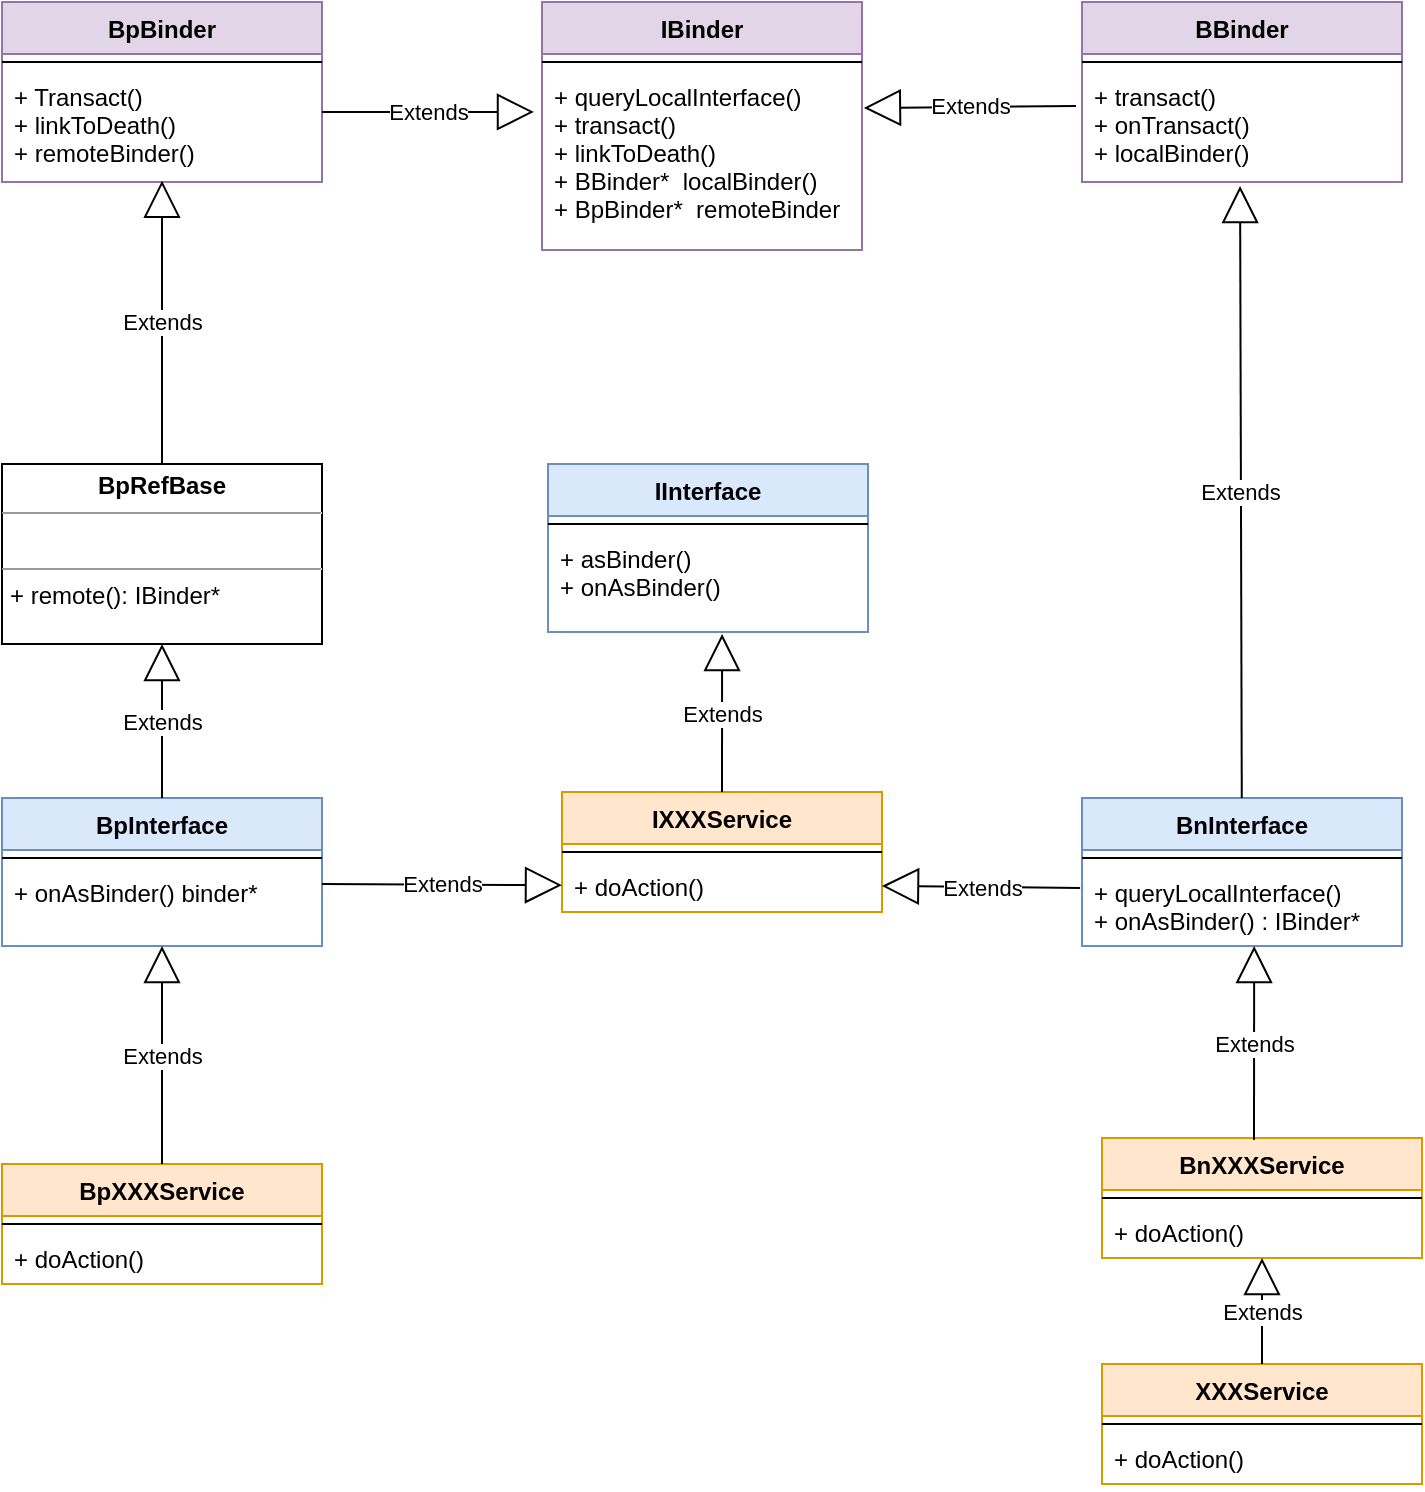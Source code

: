 <mxfile version="10.7.1" type="github"><diagram id="wURvKaP-HHOi7LxVtHhX" name="Page-1"><mxGraphModel dx="1394" dy="715" grid="1" gridSize="10" guides="1" tooltips="1" connect="1" arrows="1" fold="1" page="1" pageScale="1" pageWidth="850" pageHeight="1100" math="0" shadow="0"><root><mxCell id="0"/><mxCell id="1" parent="0"/><mxCell id="1XvnTww1lKkyvkk8hLBV-5" value="IBinder" style="swimlane;fontStyle=1;align=center;verticalAlign=top;childLayout=stackLayout;horizontal=1;startSize=26;horizontalStack=0;resizeParent=1;resizeParentMax=0;resizeLast=0;collapsible=1;marginBottom=0;fillColor=#e1d5e7;strokeColor=#9673a6;" parent="1" vertex="1"><mxGeometry x="310" y="69" width="160" height="124" as="geometry"/></mxCell><mxCell id="1XvnTww1lKkyvkk8hLBV-7" value="" style="line;strokeWidth=1;fillColor=none;align=left;verticalAlign=middle;spacingTop=-1;spacingLeft=3;spacingRight=3;rotatable=0;labelPosition=right;points=[];portConstraint=eastwest;" parent="1XvnTww1lKkyvkk8hLBV-5" vertex="1"><mxGeometry y="26" width="160" height="8" as="geometry"/></mxCell><mxCell id="1XvnTww1lKkyvkk8hLBV-8" value="+ queryLocalInterface()&#10;+ transact()&#10;+ linkToDeath()&#10;+ BBinder*  localBinder()&#10;+ BpBinder*  remoteBinder" style="text;strokeColor=none;fillColor=none;align=left;verticalAlign=top;spacingLeft=4;spacingRight=4;overflow=hidden;rotatable=0;points=[[0,0.5],[1,0.5]];portConstraint=eastwest;" parent="1XvnTww1lKkyvkk8hLBV-5" vertex="1"><mxGeometry y="34" width="160" height="90" as="geometry"/></mxCell><mxCell id="1XvnTww1lKkyvkk8hLBV-9" value="BpBinder" style="swimlane;fontStyle=1;align=center;verticalAlign=top;childLayout=stackLayout;horizontal=1;startSize=26;horizontalStack=0;resizeParent=1;resizeParentMax=0;resizeLast=0;collapsible=1;marginBottom=0;fillColor=#e1d5e7;strokeColor=#9673a6;" parent="1" vertex="1"><mxGeometry x="40" y="69" width="160" height="90" as="geometry"/></mxCell><mxCell id="1XvnTww1lKkyvkk8hLBV-11" value="" style="line;strokeWidth=1;fillColor=none;align=left;verticalAlign=middle;spacingTop=-1;spacingLeft=3;spacingRight=3;rotatable=0;labelPosition=right;points=[];portConstraint=eastwest;" parent="1XvnTww1lKkyvkk8hLBV-9" vertex="1"><mxGeometry y="26" width="160" height="8" as="geometry"/></mxCell><mxCell id="1XvnTww1lKkyvkk8hLBV-12" value="+ Transact()&#10;+ linkToDeath()&#10;+ remoteBinder()&#10;" style="text;strokeColor=none;fillColor=none;align=left;verticalAlign=top;spacingLeft=4;spacingRight=4;overflow=hidden;rotatable=0;points=[[0,0.5],[1,0.5]];portConstraint=eastwest;" parent="1XvnTww1lKkyvkk8hLBV-9" vertex="1"><mxGeometry y="34" width="160" height="56" as="geometry"/></mxCell><mxCell id="h3hloGffC1mUpb_YC3zD-1" value="BBinder&#10;&#10;" style="swimlane;fontStyle=1;align=center;verticalAlign=top;childLayout=stackLayout;horizontal=1;startSize=26;horizontalStack=0;resizeParent=1;resizeParentMax=0;resizeLast=0;collapsible=1;marginBottom=0;fillColor=#e1d5e7;strokeColor=#9673a6;" parent="1" vertex="1"><mxGeometry x="580" y="69" width="160" height="90" as="geometry"/></mxCell><mxCell id="h3hloGffC1mUpb_YC3zD-3" value="" style="line;strokeWidth=1;fillColor=none;align=left;verticalAlign=middle;spacingTop=-1;spacingLeft=3;spacingRight=3;rotatable=0;labelPosition=right;points=[];portConstraint=eastwest;" parent="h3hloGffC1mUpb_YC3zD-1" vertex="1"><mxGeometry y="26" width="160" height="8" as="geometry"/></mxCell><mxCell id="h3hloGffC1mUpb_YC3zD-4" value="+ transact()&#10;+ onTransact()&#10;+ localBinder()&#10;" style="text;strokeColor=none;fillColor=none;align=left;verticalAlign=top;spacingLeft=4;spacingRight=4;overflow=hidden;rotatable=0;points=[[0,0.5],[1,0.5]];portConstraint=eastwest;" parent="h3hloGffC1mUpb_YC3zD-1" vertex="1"><mxGeometry y="34" width="160" height="56" as="geometry"/></mxCell><mxCell id="6F38ClPS7UuBXqECn1gI-2" value="Extends" style="endArrow=block;endSize=16;endFill=0;html=1;entryX=1.006;entryY=0.211;entryDx=0;entryDy=0;exitX=-0.019;exitY=0.321;exitDx=0;exitDy=0;entryPerimeter=0;exitPerimeter=0;" parent="1" source="h3hloGffC1mUpb_YC3zD-4" target="1XvnTww1lKkyvkk8hLBV-8" edge="1"><mxGeometry width="160" relative="1" as="geometry"><mxPoint x="580" y="136" as="sourcePoint"/><mxPoint x="470" y="136" as="targetPoint"/></mxGeometry></mxCell><mxCell id="7MBTwV_X8QRFkhKn_ZTM-2" value="IInterface&#10;&#10;" style="swimlane;fontStyle=1;align=center;verticalAlign=top;childLayout=stackLayout;horizontal=1;startSize=26;horizontalStack=0;resizeParent=1;resizeParentMax=0;resizeLast=0;collapsible=1;marginBottom=0;fillColor=#dae8fc;strokeColor=#6c8ebf;" vertex="1" parent="1"><mxGeometry x="313" y="300" width="160" height="84" as="geometry"/></mxCell><mxCell id="7MBTwV_X8QRFkhKn_ZTM-4" value="" style="line;strokeWidth=1;fillColor=none;align=left;verticalAlign=middle;spacingTop=-1;spacingLeft=3;spacingRight=3;rotatable=0;labelPosition=right;points=[];portConstraint=eastwest;" vertex="1" parent="7MBTwV_X8QRFkhKn_ZTM-2"><mxGeometry y="26" width="160" height="8" as="geometry"/></mxCell><mxCell id="7MBTwV_X8QRFkhKn_ZTM-5" value="+ asBinder()&#10;+ onAsBinder()&#10;" style="text;strokeColor=none;fillColor=none;align=left;verticalAlign=top;spacingLeft=4;spacingRight=4;overflow=hidden;rotatable=0;points=[[0,0.5],[1,0.5]];portConstraint=eastwest;" vertex="1" parent="7MBTwV_X8QRFkhKn_ZTM-2"><mxGeometry y="34" width="160" height="50" as="geometry"/></mxCell><mxCell id="7MBTwV_X8QRFkhKn_ZTM-6" value="IXXXService" style="swimlane;fontStyle=1;align=center;verticalAlign=top;childLayout=stackLayout;horizontal=1;startSize=26;horizontalStack=0;resizeParent=1;resizeParentMax=0;resizeLast=0;collapsible=1;marginBottom=0;fillColor=#ffe6cc;strokeColor=#d79b00;" vertex="1" parent="1"><mxGeometry x="320" y="464" width="160" height="60" as="geometry"/></mxCell><mxCell id="7MBTwV_X8QRFkhKn_ZTM-8" value="" style="line;strokeWidth=1;fillColor=none;align=left;verticalAlign=middle;spacingTop=-1;spacingLeft=3;spacingRight=3;rotatable=0;labelPosition=right;points=[];portConstraint=eastwest;" vertex="1" parent="7MBTwV_X8QRFkhKn_ZTM-6"><mxGeometry y="26" width="160" height="8" as="geometry"/></mxCell><mxCell id="7MBTwV_X8QRFkhKn_ZTM-9" value="+ doAction()" style="text;strokeColor=none;fillColor=none;align=left;verticalAlign=top;spacingLeft=4;spacingRight=4;overflow=hidden;rotatable=0;points=[[0,0.5],[1,0.5]];portConstraint=eastwest;" vertex="1" parent="7MBTwV_X8QRFkhKn_ZTM-6"><mxGeometry y="34" width="160" height="26" as="geometry"/></mxCell><mxCell id="7MBTwV_X8QRFkhKn_ZTM-11" value="BnInterface" style="swimlane;fontStyle=1;align=center;verticalAlign=top;childLayout=stackLayout;horizontal=1;startSize=26;horizontalStack=0;resizeParent=1;resizeParentMax=0;resizeLast=0;collapsible=1;marginBottom=0;fillColor=#dae8fc;strokeColor=#6c8ebf;" vertex="1" parent="1"><mxGeometry x="580" y="467" width="160" height="74" as="geometry"/></mxCell><mxCell id="7MBTwV_X8QRFkhKn_ZTM-13" value="" style="line;strokeWidth=1;fillColor=none;align=left;verticalAlign=middle;spacingTop=-1;spacingLeft=3;spacingRight=3;rotatable=0;labelPosition=right;points=[];portConstraint=eastwest;" vertex="1" parent="7MBTwV_X8QRFkhKn_ZTM-11"><mxGeometry y="26" width="160" height="8" as="geometry"/></mxCell><mxCell id="7MBTwV_X8QRFkhKn_ZTM-14" value="+ queryLocalInterface()&#10;+ onAsBinder() : IBinder*" style="text;strokeColor=none;fillColor=none;align=left;verticalAlign=top;spacingLeft=4;spacingRight=4;overflow=hidden;rotatable=0;points=[[0,0.5],[1,0.5]];portConstraint=eastwest;" vertex="1" parent="7MBTwV_X8QRFkhKn_ZTM-11"><mxGeometry y="34" width="160" height="40" as="geometry"/></mxCell><mxCell id="7MBTwV_X8QRFkhKn_ZTM-15" value="Extends" style="endArrow=block;endSize=16;endFill=0;html=1;entryX=0.494;entryY=1.036;entryDx=0;entryDy=0;entryPerimeter=0;" edge="1" parent="1" source="7MBTwV_X8QRFkhKn_ZTM-11" target="h3hloGffC1mUpb_YC3zD-4"><mxGeometry width="160" relative="1" as="geometry"><mxPoint x="630" y="600" as="sourcePoint"/><mxPoint x="790" y="600" as="targetPoint"/></mxGeometry></mxCell><mxCell id="7MBTwV_X8QRFkhKn_ZTM-16" value="Extends" style="endArrow=block;endSize=16;endFill=0;html=1;entryX=1;entryY=0.5;entryDx=0;entryDy=0;exitX=-0.006;exitY=0.275;exitDx=0;exitDy=0;exitPerimeter=0;" edge="1" parent="1" source="7MBTwV_X8QRFkhKn_ZTM-14" target="7MBTwV_X8QRFkhKn_ZTM-9"><mxGeometry width="160" relative="1" as="geometry"><mxPoint x="470" y="590" as="sourcePoint"/><mxPoint x="630" y="590" as="targetPoint"/></mxGeometry></mxCell><mxCell id="7MBTwV_X8QRFkhKn_ZTM-17" value="BpInterface" style="swimlane;fontStyle=1;align=center;verticalAlign=top;childLayout=stackLayout;horizontal=1;startSize=26;horizontalStack=0;resizeParent=1;resizeParentMax=0;resizeLast=0;collapsible=1;marginBottom=0;fillColor=#dae8fc;strokeColor=#6c8ebf;" vertex="1" parent="1"><mxGeometry x="40" y="467" width="160" height="74" as="geometry"/></mxCell><mxCell id="7MBTwV_X8QRFkhKn_ZTM-18" value="" style="line;strokeWidth=1;fillColor=none;align=left;verticalAlign=middle;spacingTop=-1;spacingLeft=3;spacingRight=3;rotatable=0;labelPosition=right;points=[];portConstraint=eastwest;" vertex="1" parent="7MBTwV_X8QRFkhKn_ZTM-17"><mxGeometry y="26" width="160" height="8" as="geometry"/></mxCell><mxCell id="7MBTwV_X8QRFkhKn_ZTM-20" value="Extends" style="endArrow=block;endSize=16;endFill=0;html=1;" edge="1" parent="7MBTwV_X8QRFkhKn_ZTM-17" target="7MBTwV_X8QRFkhKn_ZTM-9"><mxGeometry width="160" relative="1" as="geometry"><mxPoint x="160" y="43" as="sourcePoint"/><mxPoint x="290" y="43" as="targetPoint"/></mxGeometry></mxCell><mxCell id="7MBTwV_X8QRFkhKn_ZTM-19" value="+ onAsBinder() binder*" style="text;strokeColor=none;fillColor=none;align=left;verticalAlign=top;spacingLeft=4;spacingRight=4;overflow=hidden;rotatable=0;points=[[0,0.5],[1,0.5]];portConstraint=eastwest;" vertex="1" parent="7MBTwV_X8QRFkhKn_ZTM-17"><mxGeometry y="34" width="160" height="40" as="geometry"/></mxCell><mxCell id="7MBTwV_X8QRFkhKn_ZTM-21" value="&lt;p style=&quot;margin: 0px ; margin-top: 4px ; text-align: center&quot;&gt;&lt;b&gt;BpRefBase&lt;/b&gt;&lt;/p&gt;&lt;hr size=&quot;1&quot;&gt;&lt;p style=&quot;margin: 0px ; margin-left: 4px&quot;&gt;&lt;br&gt;&lt;/p&gt;&lt;hr size=&quot;1&quot;&gt;&lt;p style=&quot;margin: 0px ; margin-left: 4px&quot;&gt;+ remote(): IBinder*&lt;/p&gt;" style="verticalAlign=top;align=left;overflow=fill;fontSize=12;fontFamily=Helvetica;html=1;" vertex="1" parent="1"><mxGeometry x="40" y="300" width="160" height="90" as="geometry"/></mxCell><mxCell id="7MBTwV_X8QRFkhKn_ZTM-23" value="Extends" style="endArrow=block;endSize=16;endFill=0;html=1;entryX=0.5;entryY=1;entryDx=0;entryDy=0;" edge="1" parent="1" source="7MBTwV_X8QRFkhKn_ZTM-17" target="7MBTwV_X8QRFkhKn_ZTM-21"><mxGeometry width="160" relative="1" as="geometry"><mxPoint x="40" y="550" as="sourcePoint"/><mxPoint x="200" y="550" as="targetPoint"/></mxGeometry></mxCell><mxCell id="7MBTwV_X8QRFkhKn_ZTM-24" value="Extends" style="endArrow=block;endSize=16;endFill=0;html=1;exitX=0.5;exitY=0;exitDx=0;exitDy=0;entryX=0.5;entryY=0.988;entryDx=0;entryDy=0;entryPerimeter=0;" edge="1" parent="1" source="7MBTwV_X8QRFkhKn_ZTM-21" target="1XvnTww1lKkyvkk8hLBV-12"><mxGeometry width="160" relative="1" as="geometry"><mxPoint x="80" y="250" as="sourcePoint"/><mxPoint x="240" y="250" as="targetPoint"/></mxGeometry></mxCell><mxCell id="7MBTwV_X8QRFkhKn_ZTM-25" value="Extends" style="endArrow=block;endSize=16;endFill=0;html=1;entryX=0.544;entryY=1.02;entryDx=0;entryDy=0;entryPerimeter=0;" edge="1" parent="1" source="7MBTwV_X8QRFkhKn_ZTM-6" target="7MBTwV_X8QRFkhKn_ZTM-5"><mxGeometry width="160" relative="1" as="geometry"><mxPoint x="397" y="460" as="sourcePoint"/><mxPoint x="510" y="430" as="targetPoint"/></mxGeometry></mxCell><mxCell id="7MBTwV_X8QRFkhKn_ZTM-26" value="BpXXXService" style="swimlane;fontStyle=1;align=center;verticalAlign=top;childLayout=stackLayout;horizontal=1;startSize=26;horizontalStack=0;resizeParent=1;resizeParentMax=0;resizeLast=0;collapsible=1;marginBottom=0;fillColor=#ffe6cc;strokeColor=#d79b00;" vertex="1" parent="1"><mxGeometry x="40" y="650" width="160" height="60" as="geometry"/></mxCell><mxCell id="7MBTwV_X8QRFkhKn_ZTM-27" value="" style="line;strokeWidth=1;fillColor=none;align=left;verticalAlign=middle;spacingTop=-1;spacingLeft=3;spacingRight=3;rotatable=0;labelPosition=right;points=[];portConstraint=eastwest;" vertex="1" parent="7MBTwV_X8QRFkhKn_ZTM-26"><mxGeometry y="26" width="160" height="8" as="geometry"/></mxCell><mxCell id="7MBTwV_X8QRFkhKn_ZTM-28" value="+ doAction()" style="text;strokeColor=none;fillColor=none;align=left;verticalAlign=top;spacingLeft=4;spacingRight=4;overflow=hidden;rotatable=0;points=[[0,0.5],[1,0.5]];portConstraint=eastwest;" vertex="1" parent="7MBTwV_X8QRFkhKn_ZTM-26"><mxGeometry y="34" width="160" height="26" as="geometry"/></mxCell><mxCell id="7MBTwV_X8QRFkhKn_ZTM-29" value="BnXXXService" style="swimlane;fontStyle=1;align=center;verticalAlign=top;childLayout=stackLayout;horizontal=1;startSize=26;horizontalStack=0;resizeParent=1;resizeParentMax=0;resizeLast=0;collapsible=1;marginBottom=0;fillColor=#ffe6cc;strokeColor=#d79b00;" vertex="1" parent="1"><mxGeometry x="590" y="637" width="160" height="60" as="geometry"/></mxCell><mxCell id="7MBTwV_X8QRFkhKn_ZTM-30" value="" style="line;strokeWidth=1;fillColor=none;align=left;verticalAlign=middle;spacingTop=-1;spacingLeft=3;spacingRight=3;rotatable=0;labelPosition=right;points=[];portConstraint=eastwest;" vertex="1" parent="7MBTwV_X8QRFkhKn_ZTM-29"><mxGeometry y="26" width="160" height="8" as="geometry"/></mxCell><mxCell id="7MBTwV_X8QRFkhKn_ZTM-31" value="+ doAction()" style="text;strokeColor=none;fillColor=none;align=left;verticalAlign=top;spacingLeft=4;spacingRight=4;overflow=hidden;rotatable=0;points=[[0,0.5],[1,0.5]];portConstraint=eastwest;" vertex="1" parent="7MBTwV_X8QRFkhKn_ZTM-29"><mxGeometry y="34" width="160" height="26" as="geometry"/></mxCell><mxCell id="7MBTwV_X8QRFkhKn_ZTM-32" value="XXXService" style="swimlane;fontStyle=1;align=center;verticalAlign=top;childLayout=stackLayout;horizontal=1;startSize=26;horizontalStack=0;resizeParent=1;resizeParentMax=0;resizeLast=0;collapsible=1;marginBottom=0;fillColor=#ffe6cc;strokeColor=#d79b00;" vertex="1" parent="1"><mxGeometry x="590" y="750" width="160" height="60" as="geometry"/></mxCell><mxCell id="7MBTwV_X8QRFkhKn_ZTM-33" value="" style="line;strokeWidth=1;fillColor=none;align=left;verticalAlign=middle;spacingTop=-1;spacingLeft=3;spacingRight=3;rotatable=0;labelPosition=right;points=[];portConstraint=eastwest;" vertex="1" parent="7MBTwV_X8QRFkhKn_ZTM-32"><mxGeometry y="26" width="160" height="8" as="geometry"/></mxCell><mxCell id="7MBTwV_X8QRFkhKn_ZTM-34" value="+ doAction()" style="text;strokeColor=none;fillColor=none;align=left;verticalAlign=top;spacingLeft=4;spacingRight=4;overflow=hidden;rotatable=0;points=[[0,0.5],[1,0.5]];portConstraint=eastwest;" vertex="1" parent="7MBTwV_X8QRFkhKn_ZTM-32"><mxGeometry y="34" width="160" height="26" as="geometry"/></mxCell><mxCell id="7MBTwV_X8QRFkhKn_ZTM-35" value="Extends" style="endArrow=block;endSize=16;endFill=0;html=1;" edge="1" parent="1" source="7MBTwV_X8QRFkhKn_ZTM-26" target="7MBTwV_X8QRFkhKn_ZTM-19"><mxGeometry width="160" relative="1" as="geometry"><mxPoint x="70" y="770" as="sourcePoint"/><mxPoint x="230" y="770" as="targetPoint"/></mxGeometry></mxCell><mxCell id="7MBTwV_X8QRFkhKn_ZTM-36" value="Extends" style="endArrow=block;endSize=16;endFill=0;html=1;entryX=0.538;entryY=1;entryDx=0;entryDy=0;entryPerimeter=0;" edge="1" parent="1" target="7MBTwV_X8QRFkhKn_ZTM-14"><mxGeometry width="160" relative="1" as="geometry"><mxPoint x="666" y="638" as="sourcePoint"/><mxPoint x="680" y="600" as="targetPoint"/></mxGeometry></mxCell><mxCell id="7MBTwV_X8QRFkhKn_ZTM-37" value="Extends" style="endArrow=block;endSize=16;endFill=0;html=1;exitX=0.5;exitY=0;exitDx=0;exitDy=0;" edge="1" parent="1" source="7MBTwV_X8QRFkhKn_ZTM-32" target="7MBTwV_X8QRFkhKn_ZTM-31"><mxGeometry width="160" relative="1" as="geometry"><mxPoint x="520" y="720" as="sourcePoint"/><mxPoint x="680" y="720" as="targetPoint"/></mxGeometry></mxCell><mxCell id="6F38ClPS7UuBXqECn1gI-1" value="Extends" style="endArrow=block;endSize=16;endFill=0;html=1;entryX=-0.025;entryY=0.233;entryDx=0;entryDy=0;entryPerimeter=0;" parent="1" edge="1" target="1XvnTww1lKkyvkk8hLBV-8"><mxGeometry width="160" relative="1" as="geometry"><mxPoint x="200" y="124" as="sourcePoint"/><mxPoint x="310" y="112" as="targetPoint"/></mxGeometry></mxCell></root></mxGraphModel></diagram></mxfile>